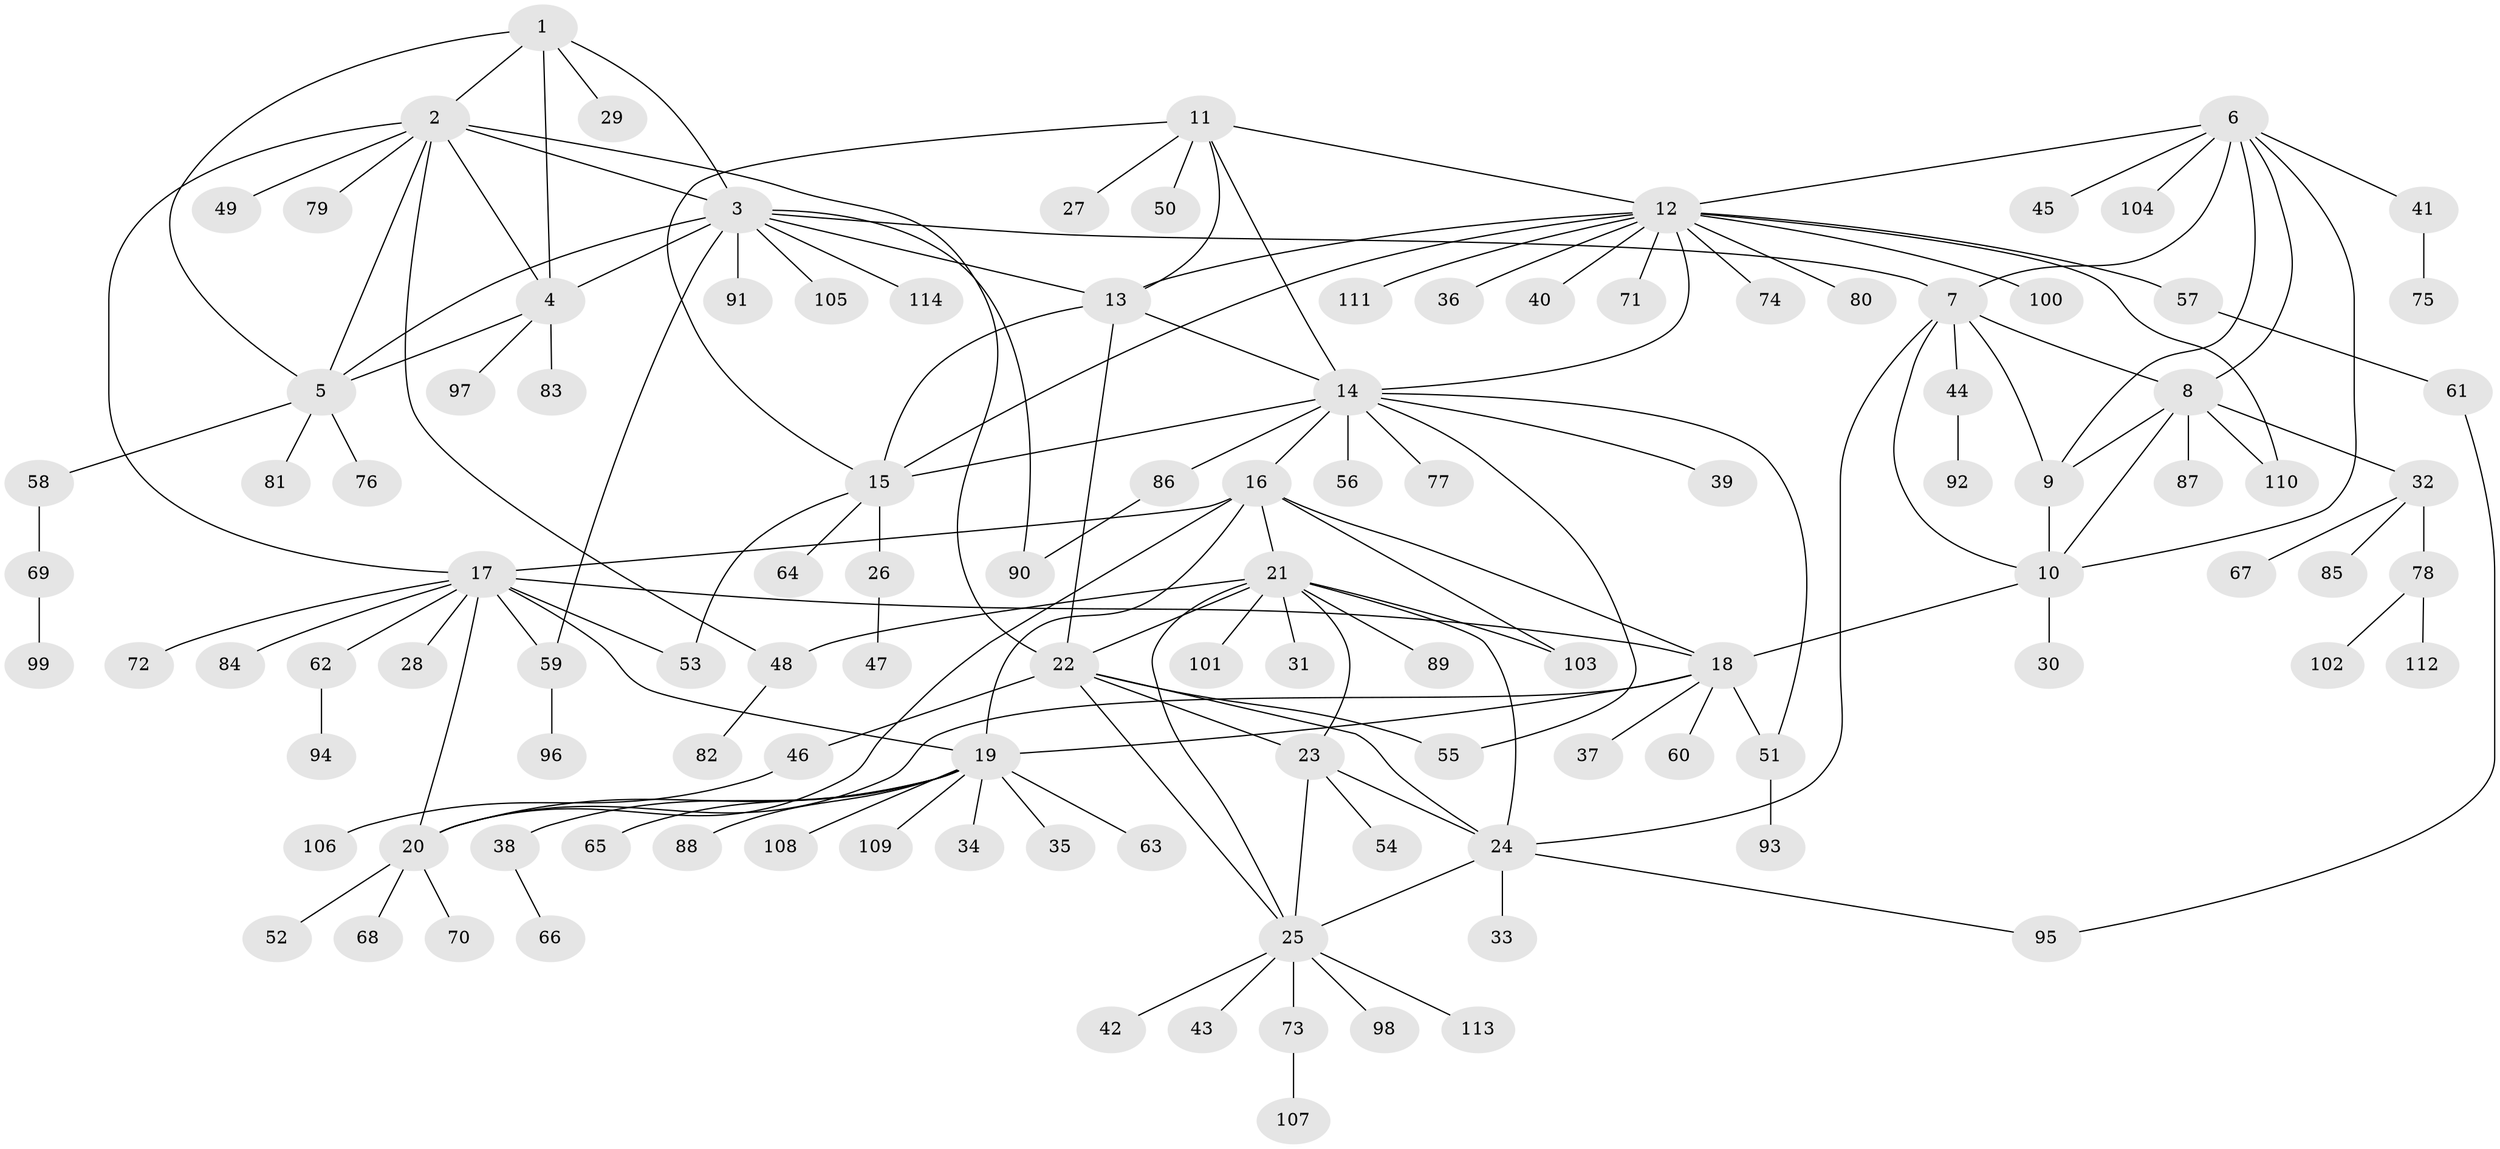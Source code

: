 // coarse degree distribution, {6: 0.13043478260869565, 5: 0.06521739130434782, 9: 0.021739130434782608, 1: 0.45652173913043476, 4: 0.10869565217391304, 2: 0.13043478260869565, 8: 0.021739130434782608, 10: 0.043478260869565216, 7: 0.021739130434782608}
// Generated by graph-tools (version 1.1) at 2025/37/03/04/25 23:37:33]
// undirected, 114 vertices, 158 edges
graph export_dot {
  node [color=gray90,style=filled];
  1;
  2;
  3;
  4;
  5;
  6;
  7;
  8;
  9;
  10;
  11;
  12;
  13;
  14;
  15;
  16;
  17;
  18;
  19;
  20;
  21;
  22;
  23;
  24;
  25;
  26;
  27;
  28;
  29;
  30;
  31;
  32;
  33;
  34;
  35;
  36;
  37;
  38;
  39;
  40;
  41;
  42;
  43;
  44;
  45;
  46;
  47;
  48;
  49;
  50;
  51;
  52;
  53;
  54;
  55;
  56;
  57;
  58;
  59;
  60;
  61;
  62;
  63;
  64;
  65;
  66;
  67;
  68;
  69;
  70;
  71;
  72;
  73;
  74;
  75;
  76;
  77;
  78;
  79;
  80;
  81;
  82;
  83;
  84;
  85;
  86;
  87;
  88;
  89;
  90;
  91;
  92;
  93;
  94;
  95;
  96;
  97;
  98;
  99;
  100;
  101;
  102;
  103;
  104;
  105;
  106;
  107;
  108;
  109;
  110;
  111;
  112;
  113;
  114;
  1 -- 2;
  1 -- 3;
  1 -- 4;
  1 -- 5;
  1 -- 29;
  2 -- 3;
  2 -- 4;
  2 -- 5;
  2 -- 17;
  2 -- 22;
  2 -- 48;
  2 -- 49;
  2 -- 79;
  3 -- 4;
  3 -- 5;
  3 -- 7;
  3 -- 13;
  3 -- 59;
  3 -- 90;
  3 -- 91;
  3 -- 105;
  3 -- 114;
  4 -- 5;
  4 -- 83;
  4 -- 97;
  5 -- 58;
  5 -- 76;
  5 -- 81;
  6 -- 7;
  6 -- 8;
  6 -- 9;
  6 -- 10;
  6 -- 12;
  6 -- 41;
  6 -- 45;
  6 -- 104;
  7 -- 8;
  7 -- 9;
  7 -- 10;
  7 -- 24;
  7 -- 44;
  8 -- 9;
  8 -- 10;
  8 -- 32;
  8 -- 87;
  8 -- 110;
  9 -- 10;
  10 -- 18;
  10 -- 30;
  11 -- 12;
  11 -- 13;
  11 -- 14;
  11 -- 15;
  11 -- 27;
  11 -- 50;
  12 -- 13;
  12 -- 14;
  12 -- 15;
  12 -- 36;
  12 -- 40;
  12 -- 57;
  12 -- 71;
  12 -- 74;
  12 -- 80;
  12 -- 100;
  12 -- 110;
  12 -- 111;
  13 -- 14;
  13 -- 15;
  13 -- 22;
  14 -- 15;
  14 -- 16;
  14 -- 39;
  14 -- 51;
  14 -- 55;
  14 -- 56;
  14 -- 77;
  14 -- 86;
  15 -- 26;
  15 -- 53;
  15 -- 64;
  16 -- 17;
  16 -- 18;
  16 -- 19;
  16 -- 20;
  16 -- 21;
  16 -- 103;
  17 -- 18;
  17 -- 19;
  17 -- 20;
  17 -- 28;
  17 -- 53;
  17 -- 59;
  17 -- 62;
  17 -- 72;
  17 -- 84;
  18 -- 19;
  18 -- 20;
  18 -- 37;
  18 -- 51;
  18 -- 60;
  19 -- 20;
  19 -- 34;
  19 -- 35;
  19 -- 38;
  19 -- 63;
  19 -- 65;
  19 -- 88;
  19 -- 108;
  19 -- 109;
  20 -- 52;
  20 -- 68;
  20 -- 70;
  21 -- 22;
  21 -- 23;
  21 -- 24;
  21 -- 25;
  21 -- 31;
  21 -- 48;
  21 -- 89;
  21 -- 101;
  21 -- 103;
  22 -- 23;
  22 -- 24;
  22 -- 25;
  22 -- 46;
  22 -- 55;
  23 -- 24;
  23 -- 25;
  23 -- 54;
  24 -- 25;
  24 -- 33;
  24 -- 95;
  25 -- 42;
  25 -- 43;
  25 -- 73;
  25 -- 98;
  25 -- 113;
  26 -- 47;
  32 -- 67;
  32 -- 78;
  32 -- 85;
  38 -- 66;
  41 -- 75;
  44 -- 92;
  46 -- 106;
  48 -- 82;
  51 -- 93;
  57 -- 61;
  58 -- 69;
  59 -- 96;
  61 -- 95;
  62 -- 94;
  69 -- 99;
  73 -- 107;
  78 -- 102;
  78 -- 112;
  86 -- 90;
}

